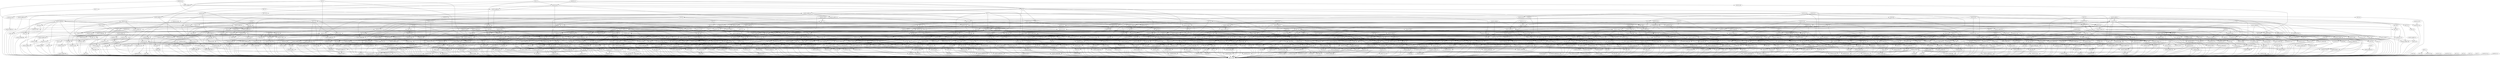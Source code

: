 // Test graph
digraph {
	589 [label="COUNT_APERI 589"]
	203 [label="MUL 203"]
	841 [label="MUL 841"]
	621 [label="SUM 621"]
	523 [label="COUNT_APERI 523"]
	23 [label="MUL 23"]
	381 [label="MUL 381"]
	408 [label="MUL 408"]
	454 [label="MUL 454"]
	271 [label="COUNT_E 271"]
	313 [label="COUNT_APERI 313"]
	884 [label="COUNT_PI 884"]
	400 [label="SUM 400"]
	772 [label="COUNT_APERI 772"]
	498 [label="COUNT_APERI 498"]
	114 [label="MUL 114"]
	473 [label="COUNT_APERI 473"]
	359 [label="MUL 359"]
	458 [label="COUNT_APERI 458"]
	222 [label="COUNT_E 222"]
	128 [label="COUNT_PI 128"]
	810 [label="COUNT_E 810"]
	258 [label="COUNT_PI 258"]
	232 [label="COUNT_E 232"]
	268 [label="SUM 268"]
	352 [label="MUL 352"]
	600 [label="COUNT_PI 600"]
	3 [label="SUM 3"]
	881 [label="COUNT_PI 881"]
	899 [label="MUL 899"]
	676 [label="COUNT_E 676"]
	645 [label="COUNT_E 645"]
	768 [label="COUNT_PI 768"]
	472 [label="COUNT_APERI 472"]
	566 [label="COUNT_E 566"]
	449 [label="COUNT_E 449"]
	40 [label="COUNT_APERI 40"]
	247 [label="COUNT_APERI 247"]
	721 [label="COUNT_E 721"]
	665 [label="MUL 665"]
	196 [label="MUL 196"]
	821 [label="MUL 821"]
	602 [label="COUNT_E 602"]
	817 [label="COUNT_PI 817"]
	861 [label="SUM 861"]
	303 [label="MUL 303"]
	887 [label="COUNT_E 887"]
	425 [label="COUNT_E 425"]
	552 [label="COUNT_PI 552"]
	692 [label="MUL 692"]
	836 [label="COUNT_APERI 836"]
	89 [label="COUNT_E 89"]
	242 [label="COUNT_APERI 242"]
	734 [label="COUNT_APERI 734"]
	639 [label="MUL 639"]
	296 [label="COUNT_E 296"]
	695 [label="COUNT_APERI 695"]
	31 [label="COUNT_APERI 31"]
	362 [label="COUNT_PI 362"]
	517 [label="MUL 517"]
	622 [label="COUNT_APERI 622"]
	363 [label="COUNT_E 363"]
	609 [label="SUM 609"]
	234 [label="MUL 234"]
	107 [label="COUNT_APERI 107"]
	611 [label="COUNT_APERI 611"]
	227 [label="COUNT_APERI 227"]
	824 [label="COUNT_APERI 824"]
	745 [label="COUNT_E 745"]
	90 [label="COUNT_APERI 90"]
	310 [label="COUNT_APERI 310"]
	154 [label="COUNT_APERI 154"]
	708 [label="MUL 708"]
	300 [label="COUNT_PI 300"]
	731 [label="COUNT_APERI 731"]
	438 [label="SUM 438"]
	320 [label="SUM 320"]
	269 [label="COUNT_APERI 269"]
	410 [label="COUNT_E 410"]
	241 [label="COUNT_PI 241"]
	120 [label="MUL 120"]
	806 [label="MUL 806"]
	597 [label="COUNT_E 597"]
	53 [label="MUL 53"]
	162 [label="COUNT_E 162"]
	419 [label="COUNT_PI 419"]
	307 [label="SUM 307"]
	244 [label="COUNT_PI 244"]
	661 [label="MUL 661"]
	1 [label="COUNT_E 1"]
	877 [label="COUNT_APERI 877"]
	249 [label="MUL 249"]
	126 [label="COUNT_APERI 126"]
	228 [label="COUNT_E 228"]
	864 [label="COUNT_E 864"]
	532 [label="COUNT_PI 532"]
	512 [label="MUL 512"]
	756 [label="COUNT_APERI 756"]
	780 [label="COUNT_E 780"]
	409 [label="MUL 409"]
	39 [label="COUNT_PI 39"]
	863 [label="SUM 863"]
	243 [label="COUNT_E 243"]
	160 [label="MUL 160"]
	485 [label="COUNT_PI 485"]
	482 [label="COUNT_E 482"]
	755 [label="COUNT_APERI 755"]
	326 [label="COUNT_PI 326"]
	274 [label="COUNT_APERI 274"]
	903 [label="SUM 903"]
	535 [label="COUNT_APERI 535"]
	204 [label="COUNT_PI 204"]
	384 [label="MUL 384"]
	614 [label="COUNT_APERI 614"]
	344 [label="COUNT_E 344"]
	72 [label="COUNT_APERI 72"]
	758 [label="COUNT_PI 758"]
	891 [label="COUNT_E 891"]
	135 [label="SUM 135"]
	873 [label="COUNT_APERI 873"]
	568 [label="COUNT_APERI 568"]
	698 [label="SUM 698"]
	407 [label="COUNT_APERI 407"]
	633 [label="SUM 633"]
	272 [label="COUNT_APERI 272"]
	301 [label="COUNT_APERI 301"]
	595 [label="COUNT_APERI 595"]
	182 [label="COUNT_E 182"]
	697 [label="COUNT_APERI 697"]
	144 [label="COUNT_APERI 144"]
	475 [label="COUNT_PI 475"]
	515 [label="SUM 515"]
	265 [label="COUNT_E 265"]
	798 [label="MUL 798"]
	86 [label="SUM 86"]
	837 [label="COUNT_PI 837"]
	290 [label="COUNT_PI 290"]
	200 [label="COUNT_PI 200"]
	852 [label="MUL 852"]
	104 [label="MUL 104"]
	718 [label="COUNT_APERI 718"]
	779 [label="COUNT_APERI 779"]
	761 [label="COUNT_E 761"]
	733 [label="COUNT_APERI 733"]
	525 [label="SUM 525"]
	456 [label="COUNT_APERI 456"]
	747 [label="SUM 747"]
	750 [label="SUM 750"]
	358 [label="SUM 358"]
	133 [label="COUNT_APERI 133"]
	501 [label="COUNT_PI 501"]
	353 [label="MUL 353"]
	604 [label="COUNT_APERI 604"]
	78 [label="MUL 78"]
	333 [label="COUNT_PI 333"]
	233 [label="COUNT_E 233"]
	231 [label="SUM 231"]
	865 [label="MUL 865"]
	524 [label="SUM 524"]
	49 [label="COUNT_E 49"]
	58 [label="SUM 58"]
	811 [label="MUL 811"]
	605 [label="SUM 605"]
	368 [label="COUNT_E 368"]
	823 [label="COUNT_E 823"]
	73 [label="MUL 73"]
	230 [label="COUNT_APERI 230"]
	499 [label="COUNT_E 499"]
	130 [label="MUL 130"]
	553 [label="COUNT_PI 553"]
	111 [label="SUM 111"]
	573 [label="COUNT_APERI 573"]
	27 [label="COUNT_APERI 27"]
	737 [label="COUNT_E 737"]
	481 [label="MUL 481"]
	686 [label="MUL 686"]
	452 [label="COUNT_PI 452"]
	167 [label="COUNT_PI 167"]
	367 [label="COUNT_E 367"]
	767 [label="COUNT_E 767"]
	387 [label="COUNT_E 387"]
	842 [label="COUNT_PI 842"]
	702 [label="SUM 702"]
	651 [label="SUM 651"]
	576 [label="MUL 576"]
	172 [label="MUL 172"]
	722 [label="MUL 722"]
	511 [label="SUM 511"]
	112 [label="COUNT_PI 112"]
	197 [label="COUNT_PI 197"]
	346 [label="MUL 346"]
	214 [label="SUM 214"]
	476 [label="COUNT_E 476"]
	787 [label="MUL 787"]
	302 [label="COUNT_E 302"]
	592 [label="COUNT_E 592"]
	205 [label="COUNT_APERI 205"]
	689 [label="COUNT_APERI 689"]
	99 [label="MUL 99"]
	349 [label="SUM 349"]
	280 [label="COUNT_PI 280"]
	634 [label="SUM 634"]
	677 [label="SUM 677"]
	688 [label="COUNT_APERI 688"]
	628 [label="SUM 628"]
	427 [label="COUNT_E 427"]
	145 [label="COUNT_APERI 145"]
	845 [label="COUNT_APERI 845"]
	897 [label="COUNT_APERI 897"]
	816 [label="COUNT_E 816"]
	802 [label="COUNT_E 802"]
	439 [label="MUL 439"]
	63 [label="COUNT_E 63"]
	125 [label="COUNT_PI 125"]
	538 [label="COUNT_PI 538"]
	732 [label="COUNT_PI 732"]
	383 [label="COUNT_APERI 383"]
	746 [label="SUM 746"]
	102 [label="COUNT_E 102"]
	92 [label="COUNT_APERI 92"]
	508 [label="SUM 508"]
	287 [label="COUNT_APERI 287"]
	25 [label="COUNT_PI 25"]
	211 [label="COUNT_APERI 211"]
	429 [label="COUNT_E 429"]
	790 [label="SUM 790"]
	893 [label="SUM 893"]
	571 [label="SUM 571"]
	199 [label="COUNT_PI 199"]
	479 [label="COUNT_APERI 479"]
	314 [label="COUNT_E 314"]
	171 [label="COUNT_APERI 171"]
	685 [label="COUNT_APERI 685"]
	850 [label="COUNT_APERI 850"]
	77 [label="COUNT_APERI 77"]
	189 [label="COUNT_E 189"]
	424 [label="COUNT_APERI 424"]
	7 [label="MUL 7"]
	674 [label="MUL 674"]
	411 [label="COUNT_APERI 411"]
	451 [label="COUNT_PI 451"]
	460 [label="MUL 460"]
	418 [label="COUNT_PI 418"]
	640 [label="MUL 640"]
	61 [label="COUNT_APERI 61"]
	795 [label="COUNT_APERI 795"]
	70 [label="COUNT_APERI 70"]
	777 [label="COUNT_APERI 777"]
	153 [label="MUL 153"]
	660 [label="COUNT_PI 660"]
	246 [label="MUL 246"]
	288 [label="COUNT_E 288"]
	94 [label="COUNT_APERI 94"]
	831 [label="COUNT_APERI 831"]
	469 [label="COUNT_PI 469"]
	298 [label="SUM 298"]
	201 [label="COUNT_E 201"]
	81 [label="COUNT_PI 81"]
	751 [label="COUNT_APERI 751"]
	666 [label="MUL 666"]
	500 [label="COUNT_E 500"]
	646 [label="COUNT_APERI 646"]
	291 [label="COUNT_E 291"]
	878 [label="SUM 878"]
	586 [label="COUNT_E 586"]
	33 [label="COUNT_PI 33"]
	108 [label="COUNT_PI 108"]
	370 [label="COUNT_PI 370"]
	137 [label="MUL 137"]
	461 [label="MUL 461"]
	596 [label="COUNT_APERI 596"]
	902 [label="COUNT_E 902"]
	807 [label="COUNT_E 807"]
	6 [label="MUL 6"]
	83 [label="MUL 83"]
	457 [label="COUNT_E 457"]
	603 [label="SUM 603"]
	701 [label="COUNT_E 701"]
	624 [label="COUNT_APERI 624"]
	26 [label="MUL 26"]
	794 [label="MUL 794"]
	455 [label="COUNT_APERI 455"]
	315 [label="COUNT_E 315"]
	229 [label="COUNT_PI 229"]
	655 [label="COUNT_APERI 655"]
	687 [label="COUNT_E 687"]
	904 [label="COUNT_E 904"]
	71 [label="MUL 71"]
	680 [label="SUM 680"]
	762 [label="COUNT_PI 762"]
	52 [label="COUNT_E 52"]
	305 [label="SUM 305"]
	44 [label="COUNT_PI 44"]
	470 [label="COUNT_PI 470"]
	763 [label="COUNT_APERI 763"]
	900 [label="COUNT_PI 900"]
	208 [label="SUM 208"]
	238 [label="MUL 238"]
	250 [label="SUM 250"]
	11 [label="COUNT_E 11"]
	221 [label="SUM 221"]
	846 [label="SUM 846"]
	141 [label="COUNT_APERI 141"]
	109 [label="SUM 109"]
	715 [label="COUNT_PI 715"]
	18 [label="SUM 18"]
	905 [label="COUNT_E 905"]
	281 [label="MUL 281"]
	91 [label="COUNT_PI 91"]
	289 [label="MUL 289"]
	574 [label="COUNT_APERI 574"]
	115 [label="SUM 115"]
	402 [label="COUNT_APERI 402"]
	299 [label="COUNT_E 299"]
	547 [label="COUNT_APERI 547"]
	237 [label="COUNT_E 237"]
	838 [label="SUM 838"]
	643 [label="SUM 643"]
	871 [label="COUNT_E 871"]
	453 [label="COUNT_E 453"]
	522 [label="SUM 522"]
	716 [label="MUL 716"]
	275 [label="SUM 275"]
	405 [label="SUM 405"]
	843 [label="COUNT_PI 843"]
	134 [label="COUNT_E 134"]
	584 [label="COUNT_APERI 584"]
	647 [label="COUNT_PI 647"]
	324 [label="SUM 324"]
	462 [label="SUM 462"]
	256 [label="COUNT_E 256"]
	183 [label="SUM 183"]
	335 [label="MUL 335"]
	691 [label="MUL 691"]
	635 [label="COUNT_E 635"]
	889 [label="COUNT_PI 889"]
	336 [label="MUL 336"]
	186 [label="COUNT_PI 186"]
	825 [label="COUNT_E 825"]
	375 [label="COUNT_PI 375"]
	422 [label="COUNT_APERI 422"]
	654 [label="COUNT_E 654"]
	206 [label="COUNT_E 206"]
	672 [label="SUM 672"]
	152 [label="SUM 152"]
	245 [label="COUNT_E 245"]
	683 [label="COUNT_E 683"]
	366 [label="COUNT_E 366"]
	225 [label="COUNT_E 225"]
	533 [label="SUM 533"]
	123 [label="MUL 123"]
	829 [label="MUL 829"]
	907 [label="COUNT_APERI 907"]
	565 [label="SUM 565"]
	516 [label="SUM 516"]
	709 [label="COUNT_E 709"]
	569 [label="COUNT_APERI 569"]
	484 [label="MUL 484"]
	644 [label="COUNT_E 644"]
	849 [label="COUNT_E 849"]
	255 [label="COUNT_APERI 255"]
	792 [label="SUM 792"]
	669 [label="SUM 669"]
	641 [label="SUM 641"]
	590 [label="MUL 590"]
	388 [label="COUNT_E 388"]
	629 [label="COUNT_E 629"]
	591 [label="MUL 591"]
	868 [label="MUL 868"]
	121 [label="MUL 121"]
	304 [label="COUNT_APERI 304"]
	173 [label="COUNT_E 173"]
	76 [label="COUNT_PI 76"]
	606 [label="COUNT_E 606"]
	650 [label="COUNT_E 650"]
	642 [label="SUM 642"]
	791 [label="COUNT_PI 791"]
	325 [label="COUNT_E 325"]
	844 [label="COUNT_PI 844"]
	430 [label="COUNT_APERI 430"]
	377 [label="SUM 377"]
	433 [label="MUL 433"]
	283 [label="MUL 283"]
	87 [label="SUM 87"]
	75 [label="SUM 75"]
	56 [label="COUNT_PI 56"]
	742 [label="COUNT_E 742"]
	593 [label="SUM 593"]
	306 [label="MUL 306"]
	348 [label="COUNT_E 348"]
	168 [label="MUL 168"]
	35 [label="SUM 35"]
	8 [label="COUNT_PI 8"]
	12 [label="COUNT_PI 12"]
	706 [label="COUNT_PI 706"]
	854 [label="COUNT_PI 854"]
	235 [label="COUNT_APERI 235"]
	775 [label="MUL 775"]
	342 [label="COUNT_PI 342"]
	483 [label="COUNT_PI 483"]
	431 [label="SUM 431"]
	132 [label="COUNT_PI 132"]
	839 [label="SUM 839"]
	95 [label="SUM 95"]
	848 [label="COUNT_E 848"]
	148 [label="COUNT_E 148"]
	704 [label="COUNT_E 704"]
	79 [label="COUNT_PI 79"]
	855 [label="COUNT_E 855"]
	19 [label="SUM 19"]
	658 [label="MUL 658"]
	129 [label="COUNT_PI 129"]
	369 [label="COUNT_E 369"]
	771 [label="COUNT_PI 771"]
	209 [label="COUNT_APERI 209"]
	415 [label="MUL 415"]
	529 [label="MUL 529"]
	684 [label="SUM 684"]
	193 [label="COUNT_PI 193"]
	175 [label="COUNT_E 175"]
	295 [label="COUNT_APERI 295"]
	279 [label="MUL 279"]
	2 [label="COUNT_PI 2"]
	748 [label="MUL 748"]
	161 [label="COUNT_E 161"]
	391 [label="COUNT_APERI 391"]
	741 [label="COUNT_PI 741"]
	769 [label="MUL 769"]
	554 [label="MUL 554"]
	581 [label="COUNT_E 581"]
	726 [label="MUL 726"]
	530 [label="COUNT_APERI 530"]
	165 [label="COUNT_E 165"]
	630 [label="COUNT_APERI 630"]
	340 [label="COUNT_PI 340"]
	174 [label="COUNT_APERI 174"]
	385 [label="COUNT_E 385"]
	673 [label="COUNT_APERI 673"]
	36 [label="COUNT_PI 36"]
	724 [label="COUNT_E 724"]
	122 [label="COUNT_PI 122"]
	776 [label="COUNT_APERI 776"]
	623 [label="COUNT_APERI 623"]
	10 [label="COUNT_APERI 10"]
	740 [label="COUNT_PI 740"]
	668 [label="COUNT_APERI 668"]
	448 [label="SUM 448"]
	717 [label="SUM 717"]
	690 [label="SUM 690"]
	185 [label="SUM 185"]
	782 [label="COUNT_PI 782"]
	224 [label="COUNT_PI 224"]
	859 [label="COUNT_APERI 859"]
	82 [label="COUNT_E 82"]
	270 [label="COUNT_APERI 270"]
	757 [label="COUNT_PI 757"]
	664 [label="COUNT_E 664"]
	251 [label="COUNT_APERI 251"]
	32 [label="MUL 32"]
	564 [label="COUNT_APERI 564"]
	426 [label="SUM 426"]
	441 [label="COUNT_PI 441"]
	759 [label="COUNT_APERI 759"]
	879 [label="COUNT_PI 879"]
	113 [label="COUNT_E 113"]
	620 [label="COUNT_E 620"]
	293 [label="SUM 293"]
	264 [label="COUNT_PI 264"]
	495 [label="COUNT_APERI 495"]
	545 [label="COUNT_PI 545"]
	16 [label="MUL 16"]
	801 [label="SUM 801"]
	351 [label="MUL 351"]
	62 [label="MUL 62"]
	421 [label="SUM 421"]
	334 [label="MUL 334"]
	534 [label="COUNT_PI 534"]
	478 [label="MUL 478"]
	337 [label="COUNT_APERI 337"]
	180 [label="COUNT_APERI 180"]
	445 [label="SUM 445"]
	157 [label="COUNT_PI 157"]
	613 [label="COUNT_PI 613"]
	285 [label="MUL 285"]
	700 [label="COUNT_PI 700"]
	822 [label="COUNT_PI 822"]
	786 [label="COUNT_APERI 786"]
	615 [label="MUL 615"]
	467 [label="COUNT_PI 467"]
	834 [label="COUNT_APERI 834"]
	434 [label="COUNT_PI 434"]
	5 [label="COUNT_PI 5"]
	198 [label="COUNT_APERI 198"]
	331 [label="COUNT_APERI 331"]
	401 [label="COUNT_E 401"]
	22 [label="SUM 22"]
	542 [label="COUNT_E 542"]
	486 [label="COUNT_PI 486"]
	139 [label="MUL 139"]
	446 [label="MUL 446"]
	41 [label="SUM 41"]
	389 [label="COUNT_E 389"]
	110 [label="COUNT_APERI 110"]
	703 [label="COUNT_APERI 703"]
	901 [label="COUNT_E 901"]
	116 [label="SUM 116"]
	423 [label="SUM 423"]
	632 [label="SUM 632"]
	799 [label="COUNT_E 799"]
	808 [label="COUNT_E 808"]
	13 [label="COUNT_APERI 13"]
	248 [label="MUL 248"]
	286 [label="COUNT_APERI 286"]
	417 [label="COUNT_PI 417"]
	21 [label="MUL 21"]
	432 [label="MUL 432"]
	840 [label="SUM 840"]
	679 [label="COUNT_PI 679"]
	503 [label="SUM 503"]
	450 [label="COUNT_E 450"]
	159 [label="COUNT_PI 159"]
	860 [label="COUNT_PI 860"]
	413 [label="SUM 413"]
	549 [label="COUNT_PI 549"]
	752 [label="COUNT_APERI 752"]
	328 [label="COUNT_PI 328"]
	179 [label="COUNT_E 179"]
	0 [label="COUNT_APERI 0"]
	803 [label="COUNT_APERI 803"]
	127 [label="COUNT_PI 127"]
	105 [label="COUNT_E 105"]
	85 [label="COUNT_PI 85"]
	464 [label="MUL 464"]
	34 [label="COUNT_PI 34"]
	323 [label="COUNT_PI 323"]
	150 [label="COUNT_E 150"]
	638 [label="MUL 638"]
	428 [label="COUNT_E 428"]
	392 [label="COUNT_APERI 392"]
	396 [label="SUM 396"]
	636 [label="COUNT_APERI 636"]
	213 [label="COUNT_APERI 213"]
	853 [label="SUM 853"]
	226 [label="COUNT_PI 226"]
	212 [label="MUL 212"]
	778 [label="COUNT_APERI 778"]
	820 [label="COUNT_APERI 820"]
	316 [label="MUL 316"]
	192 [label="COUNT_E 192"]
	406 [label="MUL 406"]
	804 [label="COUNT_E 804"]
	898 [label="COUNT_E 898"]
	693 [label="MUL 693"]
	579 [label="SUM 579"]
	896 [label="SUM 896"]
	28 [label="COUNT_APERI 28"]
	292 [label="COUNT_APERI 292"]
	158 [label="MUL 158"]
	414 [label="SUM 414"]
	15 [label="COUNT_E 15"]
	555 [label="COUNT_PI 555"]
	738 [label="MUL 738"]
	537 [label="COUNT_APERI 537"]
	263 [label="COUNT_PI 263"]
	815 [label="SUM 815"]
	754 [label="COUNT_PI 754"]
	652 [label="COUNT_PI 652"]
	572 [label="SUM 572"]
	404 [label="SUM 404"]
	514 [label="COUNT_E 514"]
	670 [label="MUL 670"]
	575 [label="COUNT_APERI 575"]
	519 [label="MUL 519"]
	311 [label="MUL 311"]
	880 [label="COUNT_E 880"]
	562 [label="COUNT_APERI 562"]
	382 [label="MUL 382"]
	885 [label="SUM 885"]
	594 [label="SUM 594"]
	793 [label="COUNT_E 793"]
	98 [label="MUL 98"]
	240 [label="COUNT_E 240"]
	88 [label="MUL 88"]
	730 [label="COUNT_APERI 730"]
	184 [label="COUNT_PI 184"]
	390 [label="COUNT_PI 390"]
	770 [label="COUNT_APERI 770"]
	147 [label="COUNT_APERI 147"]
	43 [label="COUNT_E 43"]
	66 [label="COUNT_E 66"]
	619 [label="COUNT_PI 619"]
	329 [label="MUL 329"]
	521 [label="SUM 521"]
	827 [label="COUNT_E 827"]
	38 [label="COUNT_E 38"]
	51 [label="SUM 51"]
	504 [label="SUM 504"]
	876 [label="COUNT_APERI 876"]
	372 [label="MUL 372"]
	872 [label="COUNT_PI 872"]
	14 [label="COUNT_APERI 14"]
	436 [label="COUNT_APERI 436"]
	826 [label="COUNT_E 826"]
	394 [label="MUL 394"]
	69 [label="COUNT_PI 69"]
	659 [label="MUL 659"]
	528 [label="SUM 528"]
	567 [label="COUNT_APERI 567"]
	219 [label="MUL 219"]
	395 [label="COUNT_PI 395"]
	97 [label="SUM 97"]
	338 [label="SUM 338"]
	812 [label="COUNT_APERI 812"]
	347 [label="COUNT_PI 347"]
	202 [label="COUNT_APERI 202"]
	207 [label="SUM 207"]
	753 [label="COUNT_APERI 753"]
	813 [label="COUNT_APERI 813"]
	509 [label="COUNT_PI 509"]
	140 [label="SUM 140"]
	257 [label="COUNT_E 257"]
	253 [label="COUNT_PI 253"]
	856 [label="COUNT_E 856"]
	725 [label="COUNT_APERI 725"]
	497 [label="COUNT_PI 497"]
	546 [label="COUNT_APERI 546"]
	176 [label="COUNT_PI 176"]
	364 [label="SUM 364"]
	617 [label="MUL 617"]
	582 [label="MUL 582"]
	539 [label="MUL 539"]
	710 [label="COUNT_E 710"]
	796 [label="COUNT_E 796"]
	766 [label="MUL 766"]
	24 [label="COUNT_PI 24"]
	675 [label="COUNT_PI 675"]
	551 [label="MUL 551"]
	343 [label="COUNT_PI 343"]
	45 [label="COUNT_PI 45"]
	493 [label="COUNT_E 493"]
	57 [label="SUM 57"]
	541 [label="COUNT_APERI 541"]
	656 [label="COUNT_E 656"]
	739 [label="COUNT_E 739"]
	866 [label="COUNT_E 866"]
	262 [label="SUM 262"]
	513 [label="COUNT_PI 513"]
	146 [label="MUL 146"]
	447 [label="COUNT_PI 447"]
	560 [label="COUNT_E 560"]
	341 [label="COUNT_PI 341"]
	833 [label="MUL 833"]
	578 [label="MUL 578"]
	649 [label="COUNT_APERI 649"]
	143 [label="COUNT_PI 143"]
	612 [label="COUNT_PI 612"]
	190 [label="COUNT_E 190"]
	17 [label="SUM 17"]
	577 [label="COUNT_PI 577"]
	583 [label="COUNT_E 583"]
	378 [label="MUL 378"]
	443 [label="COUNT_E 443"]
	488 [label="SUM 488"]
	882 [label="COUNT_PI 882"]
	536 [label="COUNT_E 536"]
	371 [label="SUM 371"]
	74 [label="MUL 74"]
	136 [label="COUNT_PI 136"]
	420 [label="MUL 420"]
	556 [label="SUM 556"]
	42 [label="COUNT_E 42"]
	712 [label="COUNT_PI 712"]
	151 [label="MUL 151"]
	412 [label="COUNT_E 412"]
	487 [label="COUNT_E 487"]
	543 [label="COUNT_APERI 543"]
	276 [label="COUNT_E 276"]
	361 [label="COUNT_APERI 361"]
	195 [label="COUNT_E 195"]
	119 [label="COUNT_APERI 119"]
	463 [label="MUL 463"]
	662 [label="COUNT_APERI 662"]
	588 [label="COUNT_E 588"]
	869 [label="COUNT_PI 869"]
	330 [label="COUNT_PI 330"]
	29 [label="COUNT_APERI 29"]
	888 [label="COUNT_APERI 888"]
	561 [label="COUNT_E 561"]
	50 [label="MUL 50"]
	505 [label="MUL 505"]
	9 [label="COUNT_E 9"]
	875 [label="COUNT_APERI 875"]
	278 [label="MUL 278"]
	339 [label="MUL 339"]
	491 [label="COUNT_APERI 491"]
	261 [label="SUM 261"]
	490 [label="MUL 490"]
	506 [label="COUNT_PI 506"]
	760 [label="COUNT_PI 760"]
	749 [label="COUNT_APERI 749"]
	857 [label="MUL 857"]
	818 [label="COUNT_PI 818"]
	444 [label="COUNT_E 444"]
	178 [label="COUNT_APERI 178"]
	626 [label="MUL 626"]
	720 [label="COUNT_PI 720"]
	380 [label="SUM 380"]
	163 [label="MUL 163"]
	360 [label="COUNT_PI 360"]
	169 [label="COUNT_APERI 169"]
	507 [label="MUL 507"]
	210 [label="SUM 210"]
	705 [label="COUNT_PI 705"]
	260 [label="SUM 260"]
	142 [label="COUNT_PI 142"]
	177 [label="COUNT_PI 177"]
	527 [label="COUNT_E 527"]
	847 [label="MUL 847"]
	489 [label="MUL 489"]
	874 [label="COUNT_APERI 874"]
	466 [label="MUL 466"]
	188 [label="COUNT_PI 188"]
	699 [label="COUNT_APERI 699"]
	559 [label="MUL 559"]
	191 [label="COUNT_PI 191"]
	570 [label="COUNT_PI 570"]
	322 [label="MUL 322"]
	379 [label="SUM 379"]
	548 [label="SUM 548"]
	858 [label="COUNT_APERI 858"]
	895 [label="SUM 895"]
	117 [label="SUM 117"]
	345 [label="SUM 345"]
	627 [label="COUNT_PI 627"]
	376 [label="COUNT_APERI 376"]
	585 [label="COUNT_PI 585"]
	736 [label="MUL 736"]
	765 [label="SUM 765"]
	814 [label="COUNT_E 814"]
	403 [label="COUNT_E 403"]
	103 [label="COUNT_E 103"]
	788 [label="COUNT_PI 788"]
	832 [label="COUNT_APERI 832"]
	309 [label="COUNT_E 309"]
	465 [label="COUNT_PI 465"]
	883 [label="COUNT_E 883"]
	65 [label="MUL 65"]
	459 [label="COUNT_PI 459"]
	892 [label="COUNT_PI 892"]
	131 [label="SUM 131"]
	637 [label="COUNT_PI 637"]
	194 [label="COUNT_PI 194"]
	399 [label="COUNT_PI 399"]
	60 [label="COUNT_APERI 60"]
	284 [label="SUM 284"]
	468 [label="COUNT_E 468"]
	477 [label="SUM 477"]
	93 [label="MUL 93"]
	598 [label="SUM 598"]
	138 [label="MUL 138"]
	118 [label="MUL 118"]
	828 [label="COUNT_PI 828"]
	101 [label="COUNT_PI 101"]
	663 [label="SUM 663"]
	781 [label="COUNT_PI 781"]
	744 [label="COUNT_PI 744"]
	550 [label="COUNT_E 550"]
	365 [label="COUNT_PI 365"]
	906 [label="COUNT_APERI 906"]
	558 [label="MUL 558"]
	774 [label="COUNT_APERI 774"]
	106 [label="COUNT_E 106"]
	678 [label="COUNT_PI 678"]
	608 [label="COUNT_PI 608"]
	80 [label="SUM 80"]
	520 [label="COUNT_E 520"]
	319 [label="MUL 319"]
	587 [label="COUNT_E 587"]
	797 [label="COUNT_E 797"]
	308 [label="MUL 308"]
	386 [label="MUL 386"]
	653 [label="SUM 653"]
	867 [label="COUNT_APERI 867"]
	59 [label="SUM 59"]
	743 [label="MUL 743"]
	64 [label="COUNT_E 64"]
	354 [label="SUM 354"]
	435 [label="MUL 435"]
	474 [label="COUNT_E 474"]
	671 [label="COUNT_E 671"]
	886 [label="COUNT_E 886"]
	187 [label="COUNT_E 187"]
	610 [label="COUNT_E 610"]
	297 [label="SUM 297"]
	273 [label="COUNT_PI 273"]
	696 [label="COUNT_APERI 696"]
	735 [label="COUNT_APERI 735"]
	100 [label="COUNT_PI 100"]
	713 [label="COUNT_PI 713"]
	181 [label="SUM 181"]
	239 [label="SUM 239"]
	47 [label="COUNT_APERI 47"]
	149 [label="COUNT_APERI 149"]
	437 [label="SUM 437"]
	496 [label="MUL 496"]
	67 [label="SUM 67"]
	851 [label="COUNT_E 851"]
	819 [label="COUNT_PI 819"]
	800 [label="COUNT_E 800"]
	784 [label="COUNT_APERI 784"]
	805 [label="SUM 805"]
	729 [label="COUNT_PI 729"]
	321 [label="MUL 321"]
	492 [label="COUNT_APERI 492"]
	835 [label="MUL 835"]
	164 [label="COUNT_E 164"]
	830 [label="SUM 830"]
	393 [label="COUNT_APERI 393"]
	68 [label="SUM 68"]
	37 [label="SUM 37"]
	282 [label="COUNT_E 282"]
	890 [label="MUL 890"]
	440 [label="COUNT_E 440"]
	728 [label="COUNT_APERI 728"]
	317 [label="MUL 317"]
	618 [label="COUNT_PI 618"]
	332 [label="COUNT_APERI 332"]
	46 [label="COUNT_APERI 46"]
	4 [label="MUL 4"]
	312 [label="COUNT_PI 312"]
	277 [label="SUM 277"]
	267 [label="COUNT_E 267"]
	471 [label="COUNT_PI 471"]
	236 [label="COUNT_PI 236"]
	374 [label="MUL 374"]
	223 [label="COUNT_APERI 223"]
	631 [label="COUNT_E 631"]
	318 [label="SUM 318"]
	723 [label="SUM 723"]
	217 [label="COUNT_E 217"]
	252 [label="MUL 252"]
	563 [label="COUNT_APERI 563"]
	266 [label="COUNT_E 266"]
	789 [label="COUNT_E 789"]
	442 [label="COUNT_PI 442"]
	526 [label="COUNT_E 526"]
	908 [label="COUNT_PI 908"]
	20 [label="COUNT_E 20"]
	30 [label="COUNT_PI 30"]
	785 [label="SUM 785"]
	124 [label="COUNT_APERI 124"]
	694 [label="COUNT_E 694"]
	502 [label="COUNT_PI 502"]
	783 [label="SUM 783"]
	681 [label="SUM 681"]
	773 [label="MUL 773"]
	55 [label="COUNT_PI 55"]
	809 [label="COUNT_PI 809"]
	764 [label="SUM 764"]
	518 [label="MUL 518"]
	327 [label="COUNT_APERI 327"]
	397 [label="SUM 397"]
	727 [label="COUNT_E 727"]
	599 [label="COUNT_E 599"]
	54 [label="COUNT_APERI 54"]
	416 [label="COUNT_PI 416"]
	707 [label="COUNT_E 707"]
	862 [label="SUM 862"]
	531 [label="COUNT_PI 531"]
	218 [label="COUNT_E 218"]
	625 [label="COUNT_E 625"]
	616 [label="SUM 616"]
	557 [label="COUNT_PI 557"]
	48 [label="COUNT_PI 48"]
	155 [label="MUL 155"]
	350 [label="COUNT_APERI 350"]
	216 [label="SUM 216"]
	259 [label="MUL 259"]
	719 [label="COUNT_APERI 719"]
	357 [label="COUNT_PI 357"]
	657 [label="COUNT_PI 657"]
	254 [label="COUNT_E 254"]
	894 [label="COUNT_APERI 894"]
	156 [label="COUNT_PI 156"]
	215 [label="SUM 215"]
	607 [label="COUNT_PI 607"]
	648 [label="COUNT_APERI 648"]
	601 [label="COUNT_PI 601"]
	544 [label="SUM 544"]
	667 [label="COUNT_PI 667"]
	220 [label="COUNT_APERI 220"]
	714 [label="SUM 714"]
	373 [label="SUM 373"]
	170 [label="SUM 170"]
	682 [label="MUL 682"]
	84 [label="COUNT_PI 84"]
	540 [label="COUNT_APERI 540"]
	480 [label="MUL 480"]
	294 [label="MUL 294"]
	711 [label="MUL 711"]
	166 [label="COUNT_PI 166"]
	870 [label="MUL 870"]
	355 [label="COUNT_E 355"]
	510 [label="COUNT_PI 510"]
	398 [label="COUNT_E 398"]
	494 [label="SUM 494"]
	356 [label="SUM 356"]
	96 [label="COUNT_APERI 96"]
	580 [label="SUM 580"]
	909 [label="RESULT 909"]
	589 -> 816
	589 -> 705
	589 -> 610
	589 -> 667
	203 -> 824
	203 -> 456
	203 -> 368
	203 -> 366
	203 -> 293
	203 -> 700
	203 -> 572
	841 -> 843
	621 -> 718
	621 -> 842
	621 -> 751
	621 -> 904
	621 -> 889
	621 -> 907
	621 -> 885
	621 -> 800
	523 -> 600
	523 -> 603
	523 -> 654
	523 -> 683
	523 -> 659
	23 -> 513
	23 -> 261
	23 -> 892
	23 -> 259
	23 -> 711
	381 -> 473
	381 -> 836
	381 -> 698
	381 -> 511
	381 -> 791
	381 -> 896
	381 -> 739
	381 -> 505
	381 -> 440
	381 -> 480
	408 -> 692
	408 -> 822
	408 -> 588
	408 -> 888
	408 -> 781
	408 -> 520
	408 -> 835
	454 -> 747
	454 -> 889
	454 -> 514
	454 -> 541
	454 -> 513
	454 -> 502
	454 -> 681
	271 -> 733
	271 -> 893
	271 -> 646
	271 -> 457
	271 -> 635
	271 -> 590
	271 -> 285
	271 -> 793
	271 -> 378
	271 -> 506
	271 -> 480
	313 -> 556
	313 -> 744
	884 -> 909
	400 -> 902
	400 -> 775
	400 -> 848
	400 -> 545
	400 -> 543
	400 -> 598
	400 -> 800
	400 -> 707
	772 -> 890
	498 -> 816
	498 -> 735
	498 -> 890
	114 -> 232
	114 -> 758
	114 -> 469
	114 -> 666
	114 -> 593
	114 -> 414
	114 -> 195
	114 -> 626
	114 -> 819
	473 -> 845
	473 -> 770
	473 -> 578
	473 -> 705
	473 -> 489
	359 -> 772
	359 -> 482
	359 -> 790
	359 -> 405
	359 -> 591
	359 -> 776
	359 -> 585
	359 -> 550
	359 -> 797
	359 -> 671
	359 -> 894
	458 -> 602
	458 -> 652
	458 -> 550
	222 -> 255
	222 -> 679
	222 -> 662
	222 -> 610
	222 -> 273
	128 -> 676
	128 -> 780
	128 -> 476
	128 -> 429
	128 -> 189
	128 -> 180
	128 -> 434
	128 -> 329
	128 -> 551
	128 -> 178
	128 -> 437
	128 -> 784
	128 -> 835
	810 -> 827
	258 -> 907
	258 -> 450
	258 -> 537
	232 -> 745
	232 -> 424
	232 -> 613
	232 -> 248
	268 -> 449
	268 -> 877
	268 -> 475
	268 -> 845
	268 -> 897
	268 -> 325
	268 -> 593
	268 -> 401
	268 -> 753
	268 -> 527
	268 -> 830
	352 -> 697
	352 -> 495
	352 -> 725
	352 -> 866
	352 -> 506
	352 -> 518
	352 -> 727
	600 -> 685
	600 -> 617
	3 -> 269
	3 -> 683
	3 -> 366
	3 -> 848
	3 -> 801
	3 -> 546
	3 -> 832
	3 -> 607
	881 -> 909
	899 -> 909
	676 -> 686
	676 -> 825
	645 -> 698
	645 -> 699
	645 -> 764
	768 -> 780
	768 -> 837
	768 -> 846
	768 -> 855
	472 -> 485
	472 -> 590
	472 -> 783
	566 -> 824
	566 -> 825
	449 -> 568
	449 -> 846
	449 -> 516
	449 -> 641
	449 -> 886
	449 -> 526
	40 -> 586
	40 -> 807
	40 -> 581
	40 -> 343
	247 -> 645
	247 -> 290
	247 -> 677
	247 -> 287
	247 -> 742
	247 -> 748
	247 -> 434
	247 -> 594
	247 -> 329
	247 -> 681
	721 -> 909
	665 -> 861
	665 -> 813
	196 -> 820
	196 -> 804
	196 -> 492
	196 -> 277
	821 -> 909
	602 -> 674
	602 -> 785
	817 -> 905
	861 -> 909
	303 -> 525
	303 -> 628
	303 -> 880
	887 -> 909
	425 -> 806
	425 -> 460
	425 -> 829
	425 -> 545
	425 -> 760
	425 -> 648
	552 -> 877
	552 -> 706
	552 -> 813
	552 -> 760
	692 -> 757
	836 -> 849
	836 -> 875
	89 -> 535
	89 -> 829
	89 -> 173
	89 -> 874
	89 -> 466
	89 -> 883
	89 -> 696
	242 -> 275
	242 -> 629
	242 -> 770
	242 -> 710
	242 -> 493
	242 -> 463
	242 -> 440
	734 -> 895
	639 -> 665
	639 -> 806
	639 -> 823
	296 -> 640
	296 -> 405
	296 -> 654
	296 -> 554
	296 -> 426
	296 -> 613
	296 -> 389
	296 -> 575
	296 -> 656
	296 -> 489
	695 -> 811
	695 -> 902
	695 -> 898
	695 -> 826
	695 -> 818
	695 -> 906
	31 -> 400
	31 -> 734
	31 -> 90
	31 -> 538
	31 -> 893
	31 -> 219
	31 -> 531
	362 -> 597
	362 -> 628
	362 -> 678
	362 -> 442
	362 -> 694
	362 -> 667
	517 -> 676
	622 -> 841
	363 -> 873
	363 -> 688
	363 -> 680
	363 -> 879
	363 -> 880
	363 -> 812
	363 -> 857
	363 -> 637
	363 -> 707
	363 -> 557
	609 -> 909
	234 -> 899
	234 -> 517
	234 -> 615
	234 -> 808
	234 -> 392
	234 -> 406
	234 -> 730
	234 -> 712
	234 -> 284
	234 -> 277
	234 -> 785
	107 -> 621
	107 -> 144
	107 -> 733
	107 -> 888
	107 -> 124
	611 -> 838
	227 -> 408
	227 -> 320
	227 -> 301
	227 -> 280
	227 -> 898
	227 -> 491
	824 -> 909
	745 -> 909
	90 -> 498
	90 -> 300
	90 -> 722
	90 -> 108
	90 -> 691
	90 -> 342
	90 -> 394
	90 -> 856
	90 -> 662
	90 -> 847
	90 -> 379
	310 -> 887
	310 -> 503
	310 -> 558
	310 -> 332
	310 -> 616
	154 -> 482
	154 -> 272
	154 -> 687
	154 -> 478
	154 -> 585
	154 -> 365
	154 -> 805
	154 -> 282
	154 -> 618
	154 -> 789
	708 -> 779
	300 -> 836
	300 -> 709
	300 -> 530
	300 -> 520
	731 -> 900
	731 -> 740
	731 -> 822
	438 -> 881
	438 -> 606
	320 -> 461
	320 -> 470
	320 -> 377
	320 -> 771
	320 -> 391
	320 -> 753
	320 -> 493
	269 -> 438
	269 -> 669
	269 -> 325
	269 -> 483
	269 -> 414
	269 -> 828
	410 -> 538
	410 -> 453
	410 -> 859
	410 -> 497
	410 -> 607
	241 -> 659
	120 -> 798
	120 -> 358
	120 -> 689
	120 -> 674
	120 -> 680
	120 -> 763
	120 -> 415
	120 -> 782
	120 -> 251
	120 -> 765
	120 -> 883
	120 -> 297
	120 -> 618
	120 -> 357
	806 -> 909
	597 -> 602
	597 -> 817
	597 -> 837
	597 -> 668
	597 -> 720
	597 -> 814
	597 -> 870
	53 -> 381
	53 -> 107
	53 -> 111
	53 -> 481
	53 -> 476
	53 -> 248
	53 -> 466
	53 -> 894
	162 -> 313
	162 -> 349
	162 -> 860
	162 -> 262
	162 -> 649
	162 -> 443
	162 -> 276
	162 -> 818
	162 -> 397
	419 -> 639
	419 -> 516
	419 -> 484
	419 -> 748
	419 -> 815
	307 -> 359
	307 -> 419
	307 -> 614
	307 -> 475
	307 -> 852
	307 -> 581
	307 -> 594
	307 -> 504
	307 -> 796
	244 -> 597
	244 -> 852
	244 -> 762
	244 -> 791
	244 -> 306
	244 -> 652
	244 -> 416
	244 -> 355
	661 -> 891
	661 -> 820
	661 -> 872
	1 -> 523
	1 -> 595
	1 -> 229
	1 -> 306
	1 -> 35
	1 -> 539
	1 -> 712
	1 -> 544
	877 -> 909
	249 -> 817
	249 -> 611
	249 -> 605
	249 -> 592
	249 -> 646
	249 -> 840
	249 -> 867
	249 -> 356
	126 -> 359
	126 -> 512
	126 -> 383
	126 -> 849
	126 -> 642
	126 -> 235
	126 -> 355
	228 -> 243
	228 -> 767
	228 -> 751
	228 -> 740
	228 -> 582
	864 -> 909
	532 -> 745
	532 -> 731
	532 -> 687
	532 -> 908
	512 -> 896
	756 -> 909
	780 -> 831
	780 -> 867
	780 -> 783
	409 -> 903
	409 -> 515
	409 -> 778
	39 -> 92
	39 -> 571
	39 -> 370
	39 -> 186
	39 -> 629
	39 -> 436
	39 -> 540
	863 -> 909
	243 -> 353
	243 -> 452
	243 -> 702
	243 -> 844
	243 -> 292
	243 -> 403
	243 -> 788
	160 -> 454
	160 -> 472
	160 -> 171
	160 -> 305
	160 -> 281
	160 -> 336
	160 -> 251
	160 -> 670
	160 -> 390
	160 -> 582
	160 -> 531
	160 -> 166
	485 -> 584
	482 -> 756
	482 -> 501
	482 -> 850
	482 -> 878
	482 -> 565
	482 -> 546
	482 -> 540
	755 -> 900
	326 -> 881
	326 -> 438
	326 -> 479
	326 -> 505
	274 -> 756
	274 -> 301
	274 -> 897
	274 -> 732
	274 -> 453
	274 -> 395
	274 -> 682
	903 -> 909
	535 -> 583
	535 -> 727
	204 -> 326
	204 -> 761
	204 -> 462
	204 -> 826
	204 -> 882
	384 -> 462
	384 -> 803
	384 -> 537
	384 -> 583
	384 -> 781
	384 -> 774
	614 -> 885
	614 -> 869
	344 -> 863
	344 -> 457
	344 -> 448
	344 -> 539
	72 -> 400
	72 -> 89
	72 -> 367
	72 -> 592
	72 -> 850
	72 -> 173
	72 -> 561
	72 -> 210
	72 -> 895
	72 -> 694
	72 -> 599
	758 -> 909
	891 -> 905
	135 -> 430
	135 -> 235
	135 -> 529
	135 -> 730
	135 -> 487
	135 -> 278
	135 -> 435
	873 -> 909
	568 -> 721
	568 -> 697
	568 -> 737
	568 -> 706
	568 -> 725
	698 -> 797
	407 -> 542
	407 -> 428
	407 -> 827
	407 -> 556
	407 -> 699
	407 -> 587
	633 -> 854
	272 -> 721
	272 -> 344
	272 -> 575
	272 -> 378
	272 -> 435
	272 -> 496
	272 -> 657
	301 -> 831
	595 -> 804
	182 -> 452
	182 -> 702
	182 -> 305
	182 -> 336
	182 -> 245
	182 -> 769
	182 -> 570
	182 -> 736
	697 -> 752
	144 -> 645
	144 -> 761
	144 -> 460
	144 -> 153
	144 -> 771
	475 -> 718
	475 -> 737
	475 -> 752
	475 -> 588
	475 -> 678
	475 -> 671
	475 -> 851
	515 -> 886
	265 -> 665
	265 -> 456
	265 -> 314
	265 -> 464
	265 -> 892
	798 -> 909
	86 -> 568
	86 -> 111
	86 -> 102
	86 -> 186
	86 -> 644
	86 -> 696
	86 -> 437
	837 -> 909
	290 -> 485
	290 -> 291
	290 -> 484
	290 -> 382
	200 -> 747
	200 -> 677
	200 -> 348
	200 -> 391
	200 -> 278
	200 -> 444
	852 -> 873
	104 -> 367
	104 -> 763
	104 -> 691
	104 -> 161
	104 -> 150
	104 -> 514
	104 -> 371
	104 -> 561
	104 -> 587
	104 -> 273
	718 -> 868
	718 -> 847
	779 -> 909
	761 -> 901
	733 -> 839
	733 -> 741
	525 -> 649
	456 -> 855
	456 -> 684
	456 -> 757
	747 -> 909
	750 -> 839
	750 -> 875
	358 -> 589
	358 -> 409
	358 -> 843
	358 -> 815
	358 -> 551
	358 -> 412
	358 -> 819
	358 -> 729
	133 -> 246
	133 -> 206
	133 -> 741
	133 -> 323
	133 -> 253
	133 -> 560
	133 -> 210
	133 -> 459
	501 -> 731
	501 -> 811
	501 -> 503
	353 -> 798
	353 -> 630
	353 -> 401
	353 -> 840
	353 -> 450
	604 -> 689
	604 -> 636
	604 -> 773
	604 -> 862
	78 -> 408
	78 -> 227
	78 -> 595
	78 -> 225
	78 -> 337
	78 -> 579
	78 -> 253
	78 -> 492
	333 -> 661
	333 -> 412
	233 -> 661
	233 -> 344
	233 -> 418
	233 -> 858
	233 -> 814
	233 -> 318
	231 -> 313
	231 -> 891
	231 -> 377
	231 -> 704
	231 -> 295
	231 -> 717
	231 -> 497
	231 -> 617
	231 -> 541
	231 -> 318
	865 -> 909
	524 -> 722
	524 -> 690
	49 -> 368
	49 -> 620
	49 -> 263
	49 -> 260
	49 -> 558
	49 -> 55
	49 -> 215
	58 -> 887
	58 -> 553
	58 -> 287
	58 -> 778
	58 -> 330
	58 -> 267
	811 -> 909
	605 -> 700
	605 -> 612
	605 -> 784
	368 -> 472
	368 -> 776
	368 -> 682
	823 -> 909
	73 -> 128
	73 -> 86
	73 -> 302
	73 -> 429
	73 -> 777
	73 -> 331
	73 -> 202
	73 -> 656
	73 -> 601
	230 -> 884
	230 -> 268
	230 -> 612
	499 -> 734
	499 -> 755
	499 -> 787
	499 -> 685
	499 -> 666
	499 -> 879
	130 -> 552
	130 -> 863
	130 -> 724
	130 -> 572
	130 -> 793
	130 -> 518
	553 -> 604
	553 -> 787
	553 -> 655
	111 -> 228
	111 -> 796
	111 -> 190
	111 -> 882
	111 -> 166
	573 -> 600
	573 -> 823
	27 -> 315
	27 -> 129
	27 -> 529
	27 -> 161
	27 -> 623
	27 -> 636
	27 -> 361
	27 -> 47
	27 -> 321
	27 -> 631
	27 -> 84
	737 -> 802
	737 -> 799
	737 -> 874
	481 -> 574
	481 -> 668
	481 -> 534
	481 -> 764
	686 -> 903
	686 -> 713
	452 -> 622
	452 -> 708
	452 -> 615
	452 -> 616
	167 -> 861
	167 -> 245
	167 -> 190
	167 -> 191
	167 -> 403
	167 -> 442
	367 -> 402
	367 -> 430
	367 -> 782
	367 -> 432
	367 -> 578
	367 -> 870
	767 -> 834
	767 -> 860
	387 -> 495
	387 -> 774
	842 -> 909
	702 -> 777
	651 -> 672
	576 -> 909
	172 -> 382
	722 -> 758
	511 -> 807
	511 -> 591
	511 -> 658
	511 -> 557
	112 -> 768
	112 -> 717
	112 -> 224
	112 -> 534
	112 -> 851
	197 -> 621
	197 -> 522
	197 -> 256
	197 -> 337
	197 -> 812
	197 -> 766
	346 -> 512
	346 -> 634
	346 -> 684
	346 -> 428
	346 -> 502
	214 -> 387
	214 -> 280
	214 -> 341
	476 -> 639
	476 -> 624
	476 -> 631
	787 -> 844
	787 -> 906
	302 -> 320
	302 -> 553
	302 -> 623
	302 -> 679
	302 -> 577
	592 -> 755
	592 -> 604
	205 -> 375
	205 -> 856
	689 -> 909
	99 -> 779
	99 -> 137
	99 -> 742
	99 -> 293
	99 -> 116
	349 -> 433
	349 -> 801
	349 -> 663
	280 -> 419
	280 -> 547
	634 -> 842
	634 -> 857
	634 -> 858
	677 -> 909
	688 -> 909
	628 -> 715
	427 -> 552
	427 -> 532
	427 -> 451
	427 -> 469
	145 -> 884
	145 -> 522
	145 -> 675
	145 -> 297
	145 -> 282
	145 -> 471
	145 -> 789
	845 -> 909
	897 -> 909
	816 -> 865
	802 -> 909
	439 -> 589
	439 -> 624
	63 -> 81
	63 -> 129
	63 -> 143
	63 -> 136
	63 -> 463
	63 -> 169
	63 -> 459
	125 -> 841
	125 -> 128
	125 -> 145
	125 -> 762
	125 -> 738
	125 -> 240
	125 -> 341
	125 -> 361
	125 -> 339
	125 -> 380
	538 -> 909
	732 -> 909
	383 -> 767
	383 -> 808
	383 -> 599
	746 -> 909
	102 -> 701
	102 -> 650
	102 -> 168
	102 -> 564
	102 -> 521
	102 -> 219
	92 -> 381
	92 -> 249
	92 -> 525
	92 -> 221
	92 -> 716
	92 -> 132
	92 -> 519
	92 -> 560
	92 -> 195
	92 -> 354
	92 -> 496
	508 -> 601
	287 -> 576
	25 -> 362
	25 -> 145
	25 -> 121
	25 -> 157
	25 -> 809
	25 -> 254
	211 -> 319
	429 -> 611
	429 -> 488
	790 -> 909
	893 -> 909
	571 -> 647
	571 -> 788
	199 -> 603
	199 -> 584
	199 -> 324
	199 -> 490
	479 -> 790
	479 -> 635
	479 -> 672
	479 -> 726
	479 -> 657
	314 -> 530
	314 -> 360
	314 -> 728
	171 -> 750
	171 -> 380
	685 -> 899
	685 -> 773
	850 -> 909
	77 -> 732
	77 -> 786
	77 -> 765
	77 -> 319
	189 -> 237
	189 -> 775
	189 -> 364
	424 -> 425
	424 -> 838
	424 -> 643
	424 -> 528
	7 -> 859
	7 -> 467
	7 -> 105
	7 -> 464
	7 -> 443
	674 -> 901
	674 -> 713
	411 -> 909
	451 -> 909
	460 -> 686
	460 -> 711
	418 -> 828
	640 -> 865
	640 -> 648
	61 -> 82
	61 -> 564
	61 -> 710
	61 -> 149
	61 -> 266
	795 -> 909
	70 -> 346
	70 -> 571
	70 -> 715
	70 -> 256
	70 -> 375
	70 -> 669
	70 -> 664
	70 -> 327
	70 -> 357
	777 -> 909
	153 -> 286
	153 -> 521
	660 -> 695
	246 -> 821
	246 -> 340
	246 -> 284
	288 -> 810
	288 -> 402
	288 -> 862
	94 -> 535
	94 -> 358
	94 -> 102
	94 -> 792
	94 -> 342
	94 -> 729
	831 -> 869
	469 -> 675
	298 -> 794
	298 -> 709
	201 -> 483
	201 -> 834
	201 -> 608
	81 -> 864
	81 -> 409
	81 -> 349
	81 -> 125
	81 -> 878
	81 -> 486
	81 -> 423
	81 -> 637
	81 -> 728
	751 -> 854
	666 -> 909
	500 -> 517
	500 -> 794
	500 -> 799
	500 -> 663
	646 -> 909
	291 -> 300
	291 -> 335
	291 -> 441
	291 -> 509
	878 -> 909
	586 -> 909
	33 -> 160
	33 -> 605
	33 -> 137
	33 -> 323
	33 -> 151
	108 -> 346
	108 -> 650
	108 -> 116
	108 -> 749
	108 -> 444
	370 -> 620
	137 -> 247
	137 -> 269
	137 -> 576
	137 -> 340
	137 -> 350
	461 -> 569
	461 -> 491
	461 -> 908
	596 -> 724
	902 -> 909
	807 -> 909
	6 -> 242
	6 -> 270
	6 -> 286
	6 -> 754
	6 -> 276
	6 -> 570
	83 -> 864
	83 -> 353
	83 -> 803
	83 -> 638
	83 -> 396
	83 -> 577
	83 -> 350
	83 -> 259
	457 -> 473
	457 -> 614
	603 -> 904
	701 -> 909
	624 -> 716
	26 -> 154
	26 -> 91
	26 -> 324
	26 -> 504
	26 -> 393
	26 -> 397
	794 -> 909
	455 -> 749
	315 -> 769
	315 -> 347
	315 -> 327
	229 -> 596
	229 -> 455
	229 -> 379
	229 -> 386
	229 -> 510
	655 -> 909
	687 -> 909
	904 -> 909
	71 -> 183
	71 -> 328
	680 -> 909
	762 -> 909
	52 -> 222
	52 -> 394
	52 -> 371
	52 -> 714
	305 -> 606
	44 -> 243
	44 -> 104
	44 -> 238
	44 -> 338
	44 -> 54
	470 -> 909
	763 -> 909
	900 -> 909
	208 -> 821
	208 -> 362
	208 -> 274
	208 -> 720
	208 -> 376
	208 -> 744
	238 -> 772
	238 -> 853
	238 -> 527
	250 -> 909
	11 -> 154
	11 -> 141
	11 -> 433
	11 -> 334
	11 -> 372
	11 -> 559
	11 -> 223
	221 -> 254
	846 -> 909
	141 -> 224
	141 -> 528
	109 -> 141
	109 -> 876
	109 -> 187
	715 -> 909
	18 -> 500
	18 -> 33
	18 -> 786
	905 -> 909
	281 -> 586
	281 -> 338
	91 -> 695
	91 -> 133
	91 -> 431
	91 -> 132
	91 -> 343
	91 -> 354
	91 -> 294
	289 -> 393
	574 -> 736
	115 -> 467
	115 -> 743
	115 -> 356
	402 -> 454
	299 -> 810
	547 -> 708
	237 -> 314
	237 -> 315
	237 -> 330
	237 -> 626
	838 -> 909
	643 -> 909
	871 -> 909
	453 -> 909
	522 -> 609
	522 -> 547
	716 -> 909
	275 -> 326
	405 -> 523
	405 -> 533
	405 -> 735
	843 -> 909
	134 -> 407
	134 -> 426
	584 -> 909
	647 -> 738
	647 -> 832
	324 -> 909
	462 -> 909
	256 -> 304
	256 -> 554
	256 -> 487
	183 -> 909
	335 -> 348
	335 -> 555
	335 -> 567
	335 -> 374
	691 -> 909
	635 -> 644
	889 -> 909
	336 -> 449
	336 -> 871
	336 -> 542
	336 -> 638
	186 -> 212
	825 -> 866
	375 -> 664
	375 -> 719
	422 -> 448
	422 -> 876
	654 -> 909
	206 -> 407
	206 -> 275
	206 -> 369
	206 -> 270
	206 -> 389
	206 -> 632
	206 -> 240
	206 -> 395
	206 -> 373
	672 -> 871
	672 -> 673
	152 -> 411
	152 -> 191
	245 -> 768
	245 -> 642
	245 -> 447
	245 -> 309
	245 -> 805
	683 -> 909
	366 -> 499
	366 -> 555
	225 -> 501
	225 -> 746
	225 -> 252
	533 -> 909
	123 -> 247
	123 -> 302
	123 -> 262
	829 -> 909
	907 -> 909
	565 -> 596
	565 -> 647
	516 -> 651
	709 -> 802
	569 -> 909
	484 -> 653
	644 -> 909
	849 -> 909
	255 -> 549
	792 -> 909
	669 -> 909
	641 -> 909
	590 -> 633
	388 -> 655
	388 -> 526
	629 -> 703
	591 -> 909
	868 -> 909
	121 -> 285
	304 -> 499
	304 -> 468
	304 -> 317
	304 -> 373
	173 -> 427
	76 -> 688
	76 -> 536
	606 -> 723
	650 -> 909
	642 -> 909
	791 -> 909
	325 -> 406
	844 -> 909
	430 -> 909
	377 -> 609
	377 -> 532
	377 -> 651
	433 -> 479
	283 -> 294
	87 -> 147
	75 -> 196
	75 -> 162
	75 -> 76
	56 -> 418
	56 -> 396
	56 -> 146
	56 -> 625
	742 -> 909
	593 -> 909
	306 -> 579
	306 -> 360
	348 -> 608
	168 -> 271
	168 -> 255
	168 -> 549
	35 -> 643
	35 -> 309
	8 -> 134
	8 -> 446
	12 -> 425
	706 -> 909
	854 -> 909
	235 -> 909
	775 -> 909
	342 -> 909
	483 -> 909
	431 -> 868
	132 -> 439
	132 -> 431
	132 -> 415
	132 -> 279
	132 -> 853
	132 -> 207
	839 -> 909
	95 -> 258
	95 -> 99
	848 -> 909
	148 -> 439
	148 -> 759
	148 -> 252
	704 -> 909
	79 -> 387
	79 -> 246
	79 -> 369
	855 -> 909
	19 -> 114
	19 -> 72
	19 -> 289
	19 -> 98
	19 -> 261
	19 -> 239
	658 -> 909
	129 -> 292
	369 -> 909
	771 -> 909
	209 -> 524
	415 -> 630
	529 -> 909
	684 -> 909
	193 -> 258
	193 -> 233
	193 -> 543
	193 -> 194
	175 -> 388
	175 -> 193
	175 -> 559
	295 -> 759
	279 -> 392
	2 -> 227
	2 -> 26
	2 -> 140
	2 -> 474
	2 -> 55
	2 -> 216
	748 -> 909
	161 -> 374
	161 -> 625
	391 -> 909
	741 -> 909
	769 -> 909
	554 -> 909
	581 -> 909
	726 -> 909
	530 -> 704
	165 -> 565
	165 -> 619
	165 -> 218
	630 -> 909
	340 -> 909
	174 -> 574
	174 -> 311
	174 -> 364
	385 -> 481
	385 -> 446
	385 -> 465
	673 -> 909
	36 -> 263
	724 -> 909
	122 -> 228
	122 -> 432
	122 -> 519
	122 -> 619
	122 -> 257
	776 -> 909
	623 -> 653
	10 -> 160
	10 -> 56
	10 -> 165
	740 -> 909
	668 -> 909
	448 -> 909
	717 -> 909
	690 -> 909
	185 -> 670
	185 -> 477
	782 -> 909
	224 -> 909
	859 -> 909
	82 -> 203
	82 -> 189
	270 -> 566
	270 -> 404
	757 -> 909
	664 -> 909
	251 -> 746
	251 -> 488
	251 -> 474
	32 -> 44
	32 -> 206
	32 -> 239
	32 -> 830
	564 -> 634
	426 -> 508
	426 -> 447
	441 -> 632
	759 -> 909
	879 -> 909
	113 -> 289
	113 -> 143
	113 -> 714
	620 -> 909
	293 -> 909
	264 -> 909
	495 -> 750
	495 -> 693
	545 -> 548
	16 -> 232
	16 -> 64
	801 -> 909
	351 -> 486
	351 -> 477
	62 -> 77
	62 -> 136
	421 -> 909
	334 -> 410
	534 -> 909
	478 -> 909
	337 -> 345
	337 -> 398
	180 -> 673
	180 -> 809
	445 -> 692
	157 -> 214
	157 -> 795
	157 -> 316
	613 -> 909
	285 -> 317
	700 -> 909
	822 -> 909
	786 -> 909
	615 -> 658
	467 -> 703
	834 -> 909
	434 -> 909
	5 -> 171
	198 -> 249
	198 -> 266
	331 -> 365
	401 -> 622
	401 -> 461
	22 -> 31
	22 -> 135
	22 -> 237
	22 -> 29
	22 -> 468
	542 -> 909
	486 -> 567
	139 -> 640
	139 -> 295
	139 -> 179
	139 -> 177
	446 -> 766
	41 -> 187
	389 -> 909
	110 -> 179
	703 -> 909
	901 -> 909
	116 -> 167
	423 -> 909
	632 -> 909
	799 -> 909
	808 -> 909
	13 -> 58
	13 -> 660
	13 -> 81
	13 -> 207
	13 -> 509
	248 -> 271
	248 -> 352
	248 -> 333
	248 -> 420
	286 -> 307
	417 -> 909
	21 -> 23
	21 -> 204
	21 -> 335
	21 -> 149
	21 -> 236
	432 -> 569
	840 -> 909
	679 -> 909
	503 -> 909
	450 -> 478
	159 -> 168
	159 -> 279
	159 -> 833
	159 -> 465
	860 -> 909
	413 -> 701
	549 -> 633
	752 -> 909
	328 -> 909
	179 -> 909
	0 -> 11
	0 -> 404
	0 -> 181
	803 -> 909
	127 -> 333
	127 -> 291
	105 -> 316
	105 -> 147
	85 -> 288
	85 -> 115
	85 -> 726
	85 -> 311
	464 -> 909
	34 -> 288
	34 -> 562
	323 -> 909
	150 -> 214
	150 -> 188
	638 -> 833
	428 -> 909
	392 -> 398
	396 -> 562
	636 -> 909
	213 -> 390
	853 -> 909
	226 -> 411
	212 -> 233
	778 -> 909
	820 -> 909
	316 -> 436
	192 -> 754
	406 -> 909
	804 -> 909
	898 -> 909
	693 -> 909
	579 -> 909
	896 -> 909
	28 -> 352
	28 -> 40
	28 -> 384
	28 -> 112
	28 -> 177
	28 -> 236
	28 -> 580
	292 -> 498
	292 -> 424
	158 -> 909
	414 -> 458
	414 -> 494
	15 -> 53
	15 -> 455
	15 -> 44
	15 -> 66
	555 -> 690
	738 -> 909
	537 -> 909
	263 -> 580
	815 -> 909
	754 -> 909
	652 -> 909
	572 -> 909
	404 -> 909
	514 -> 909
	670 -> 909
	575 -> 909
	519 -> 909
	311 -> 445
	880 -> 909
	562 -> 723
	382 -> 385
	885 -> 909
	594 -> 909
	793 -> 909
	98 -> 124
	240 -> 281
	88 -> 739
	88 -> 743
	730 -> 909
	184 -> 909
	390 -> 909
	770 -> 909
	147 -> 909
	43 -> 909
	66 -> 303
	619 -> 909
	329 -> 909
	521 -> 536
	521 -> 627
	827 -> 909
	38 -> 500
	38 -> 83
	51 -> 363
	51 -> 241
	51 -> 421
	504 -> 909
	876 -> 909
	372 -> 909
	872 -> 909
	14 -> 23
	14 -> 458
	14 -> 42
	436 -> 909
	826 -> 909
	394 -> 909
	69 -> 152
	69 -> 123
	69 -> 598
	69 -> 223
	69 -> 156
	659 -> 909
	528 -> 909
	567 -> 909
	219 -> 909
	395 -> 909
	97 -> 114
	97 -> 134
	97 -> 117
	338 -> 909
	812 -> 909
	347 -> 909
	202 -> 298
	207 -> 909
	753 -> 909
	813 -> 909
	509 -> 909
	140 -> 566
	140 -> 304
	140 -> 423
	257 -> 909
	253 -> 909
	856 -> 909
	725 -> 909
	497 -> 548
	546 -> 909
	176 -> 909
	364 -> 417
	617 -> 909
	582 -> 909
	539 -> 909
	710 -> 909
	796 -> 909
	766 -> 909
	24 -> 130
	24 -> 165
	24 -> 198
	675 -> 909
	551 -> 909
	343 -> 909
	45 -> 234
	45 -> 142
	45 -> 181
	493 -> 909
	57 -> 265
	541 -> 909
	656 -> 909
	739 -> 909
	866 -> 909
	262 -> 451
	513 -> 909
	146 -> 909
	447 -> 909
	560 -> 909
	341 -> 909
	833 -> 909
	578 -> 627
	649 -> 909
	143 -> 298
	612 -> 909
	190 -> 909
	17 -> 76
	577 -> 909
	583 -> 909
	378 -> 909
	443 -> 909
	488 -> 909
	882 -> 909
	536 -> 909
	371 -> 909
	74 -> 909
	136 -> 198
	420 -> 795
	420 -> 445
	556 -> 909
	42 -> 51
	42 -> 215
	712 -> 909
	151 -> 170
	412 -> 909
	487 -> 563
	543 -> 909
	276 -> 909
	361 -> 909
	195 -> 299
	119 -> 164
	463 -> 909
	662 -> 909
	588 -> 909
	869 -> 909
	330 -> 909
	29 -> 515
	29 -> 74
	29 -> 54
	888 -> 909
	561 -> 909
	50 -> 242
	50 -> 110
	505 -> 909
	9 -> 241
	9 -> 72
	9 -> 27
	9 -> 79
	9 -> 264
	875 -> 909
	278 -> 909
	339 -> 909
	491 -> 909
	261 -> 909
	490 -> 909
	506 -> 909
	760 -> 909
	749 -> 909
	857 -> 909
	818 -> 909
	444 -> 909
	178 -> 511
	178 -> 385
	626 -> 909
	720 -> 909
	380 -> 573
	163 -> 719
	360 -> 533
	360 -> 413
	169 -> 384
	169 -> 230
	169 -> 193
	507 -> 909
	210 -> 308
	705 -> 909
	260 -> 909
	142 -> 308
	177 -> 909
	527 -> 909
	847 -> 909
	489 -> 909
	874 -> 909
	466 -> 494
	188 -> 909
	699 -> 909
	559 -> 792
	191 -> 257
	191 -> 490
	570 -> 909
	322 -> 909
	379 -> 909
	548 -> 909
	858 -> 909
	895 -> 909
	117 -> 229
	345 -> 413
	627 -> 909
	376 -> 909
	585 -> 909
	736 -> 909
	765 -> 909
	814 -> 909
	403 -> 909
	103 -> 222
	103 -> 184
	103 -> 118
	788 -> 909
	832 -> 909
	309 -> 909
	465 -> 909
	883 -> 909
	65 -> 909
	459 -> 909
	892 -> 909
	131 -> 909
	637 -> 909
	194 -> 909
	399 -> 909
	60 -> 383
	60 -> 331
	60 -> 416
	284 -> 909
	468 -> 909
	477 -> 909
	93 -> 573
	93 -> 150
	93 -> 267
	598 -> 909
	138 -> 225
	138 -> 345
	118 -> 230
	118 -> 370
	118 -> 175
	828 -> 909
	101 -> 182
	101 -> 470
	663 -> 909
	781 -> 909
	744 -> 909
	550 -> 909
	365 -> 909
	906 -> 909
	558 -> 909
	774 -> 909
	106 -> 108
	106 -> 127
	106 -> 118
	678 -> 909
	608 -> 693
	80 -> 159
	80 -> 347
	80 -> 155
	520 -> 909
	319 -> 909
	587 -> 909
	797 -> 909
	308 -> 332
	386 -> 909
	653 -> 909
	867 -> 909
	59 -> 268
	59 -> 524
	59 -> 180
	59 -> 96
	743 -> 909
	64 -> 144
	64 -> 70
	64 -> 226
	64 -> 220
	354 -> 909
	435 -> 909
	474 -> 909
	671 -> 909
	886 -> 909
	187 -> 909
	610 -> 909
	297 -> 909
	273 -> 376
	696 -> 909
	735 -> 909
	100 -> 126
	713 -> 909
	181 -> 909
	239 -> 441
	47 -> 274
	47 -> 79
	47 -> 85
	47 -> 213
	47 -> 471
	149 -> 909
	437 -> 909
	496 -> 909
	67 -> 91
	67 -> 101
	851 -> 909
	819 -> 909
	800 -> 909
	784 -> 909
	805 -> 909
	729 -> 909
	321 -> 909
	492 -> 909
	835 -> 909
	164 -> 508
	830 -> 909
	393 -> 909
	68 -> 201
	37 -> 909
	282 -> 909
	890 -> 909
	440 -> 909
	728 -> 909
	317 -> 909
	618 -> 909
	332 -> 909
	46 -> 231
	46 -> 420
	4 -> 231
	4 -> 41
	4 -> 110
	4 -> 156
	312 -> 909
	277 -> 417
	267 -> 660
	471 -> 909
	236 -> 909
	374 -> 909
	223 -> 909
	631 -> 909
	318 -> 909
	723 -> 909
	217 -> 909
	252 -> 321
	563 -> 909
	266 -> 909
	789 -> 909
	442 -> 507
	526 -> 909
	908 -> 909
	20 -> 98
	20 -> 69
	20 -> 29
	30 -> 125
	785 -> 909
	124 -> 296
	124 -> 146
	124 -> 507
	694 -> 909
	502 -> 909
	783 -> 909
	681 -> 909
	773 -> 909
	55 -> 153
	809 -> 909
	764 -> 909
	518 -> 909
	327 -> 909
	397 -> 427
	727 -> 909
	599 -> 909
	54 -> 107
	54 -> 197
	54 -> 163
	416 -> 909
	707 -> 909
	862 -> 909
	531 -> 909
	218 -> 909
	625 -> 909
	616 -> 909
	557 -> 909
	48 -> 197
	155 -> 158
	350 -> 909
	216 -> 909
	259 -> 909
	719 -> 909
	357 -> 909
	657 -> 909
	254 -> 339
	894 -> 909
	156 -> 909
	215 -> 399
	607 -> 909
	648 -> 909
	601 -> 909
	544 -> 909
	667 -> 909
	220 -> 909
	714 -> 909
	373 -> 909
	170 -> 909
	682 -> 909
	84 -> 202
	540 -> 909
	480 -> 909
	294 -> 909
	711 -> 909
	166 -> 909
	870 -> 909
	355 -> 909
	510 -> 909
	398 -> 909
	494 -> 909
	356 -> 909
	96 -> 205
	580 -> 909
}
